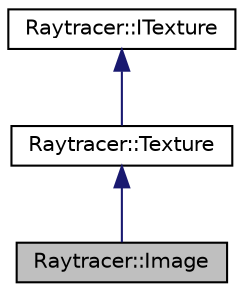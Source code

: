 digraph "Raytracer::Image"
{
 // LATEX_PDF_SIZE
  edge [fontname="Helvetica",fontsize="10",labelfontname="Helvetica",labelfontsize="10"];
  node [fontname="Helvetica",fontsize="10",shape=record];
  Node1 [label="Raytracer::Image",height=0.2,width=0.4,color="black", fillcolor="grey75", style="filled", fontcolor="black",tooltip="A class that represents an image texture in the raytracer."];
  Node2 -> Node1 [dir="back",color="midnightblue",fontsize="10",style="solid",fontname="Helvetica"];
  Node2 [label="Raytracer::Texture",height=0.2,width=0.4,color="black", fillcolor="white", style="filled",URL="$classRaytracer_1_1Texture.html",tooltip=" "];
  Node3 -> Node2 [dir="back",color="midnightblue",fontsize="10",style="solid",fontname="Helvetica"];
  Node3 [label="Raytracer::ITexture",height=0.2,width=0.4,color="black", fillcolor="white", style="filled",URL="$classRaytracer_1_1ITexture.html",tooltip=" "];
}
